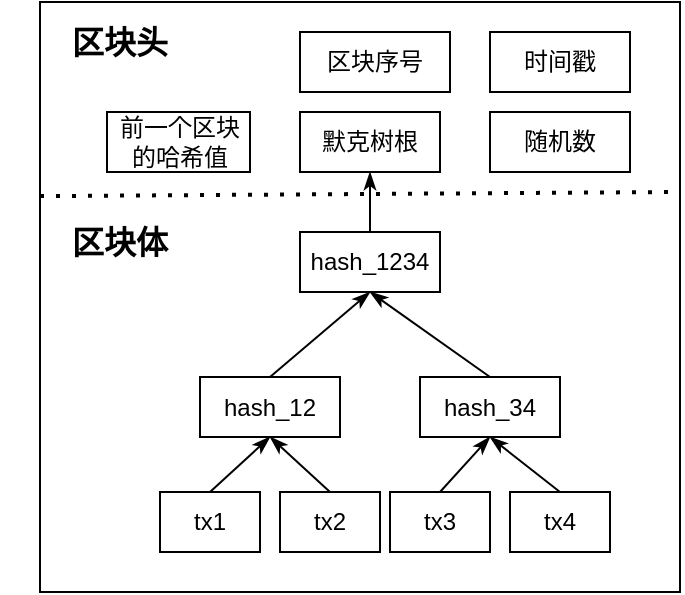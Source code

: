 <mxfile version="20.8.13" type="github">
  <diagram id="3rsK4sRMyDqufHuRaAZe" name="Page-1">
    <mxGraphModel dx="819" dy="432" grid="1" gridSize="10" guides="1" tooltips="1" connect="1" arrows="1" fold="1" page="1" pageScale="1" pageWidth="827" pageHeight="1169" math="0" shadow="0">
      <root>
        <mxCell id="0" />
        <mxCell id="1" parent="0" />
        <mxCell id="Eku0pKUzbgy1wHCtAKzw-3" value="" style="rounded=0;whiteSpace=wrap;html=1;strokeColor=default;fontFamily=Helvetica;fontSize=12;fontColor=default;fillColor=none;" parent="1" vertex="1">
          <mxGeometry x="160" y="315" width="320" height="295" as="geometry" />
        </mxCell>
        <mxCell id="U90KXrBJ-N6k7Ng19d0M-2" value="前一个区块的哈希值" style="rounded=0;whiteSpace=wrap;html=1;fillColor=default;" parent="1" vertex="1">
          <mxGeometry x="193.5" y="370" width="71.5" height="30" as="geometry" />
        </mxCell>
        <mxCell id="U90KXrBJ-N6k7Ng19d0M-4" value="默克树根" style="rounded=0;whiteSpace=wrap;html=1;fillColor=default;" parent="1" vertex="1">
          <mxGeometry x="290" y="370" width="70" height="30" as="geometry" />
        </mxCell>
        <mxCell id="U90KXrBJ-N6k7Ng19d0M-5" value="时间戳" style="rounded=0;whiteSpace=wrap;html=1;fillColor=default;" parent="1" vertex="1">
          <mxGeometry x="385" y="330" width="70" height="30" as="geometry" />
        </mxCell>
        <mxCell id="U90KXrBJ-N6k7Ng19d0M-50" value="&lt;span style=&quot;font-size: 16px;&quot;&gt;&lt;b&gt;区块体&lt;/b&gt;&lt;/span&gt;" style="text;html=1;strokeColor=none;fillColor=none;align=center;verticalAlign=middle;whiteSpace=wrap;rounded=0;" parent="1" vertex="1">
          <mxGeometry x="140" y="420" width="120" height="30" as="geometry" />
        </mxCell>
        <mxCell id="U90KXrBJ-N6k7Ng19d0M-51" value="&lt;span style=&quot;font-size: 16px;&quot;&gt;&lt;b&gt;区块头&lt;/b&gt;&lt;/span&gt;" style="text;html=1;strokeColor=none;fillColor=none;align=center;verticalAlign=middle;whiteSpace=wrap;rounded=0;" parent="1" vertex="1">
          <mxGeometry x="140" y="320" width="120" height="30" as="geometry" />
        </mxCell>
        <mxCell id="U90KXrBJ-N6k7Ng19d0M-115" value="区块序号" style="rounded=0;whiteSpace=wrap;html=1;fillColor=default;" parent="1" vertex="1">
          <mxGeometry x="290" y="330" width="75" height="30" as="geometry" />
        </mxCell>
        <mxCell id="Eku0pKUzbgy1wHCtAKzw-1" value="hash_1234" style="rounded=0;whiteSpace=wrap;html=1;fillColor=default;" parent="1" vertex="1">
          <mxGeometry x="290" y="430" width="70" height="30" as="geometry" />
        </mxCell>
        <mxCell id="azaXkCB6HdsnD8nDRbe0-1" value="" style="endArrow=none;dashed=1;html=1;dashPattern=1 3;strokeWidth=2;rounded=0;exitX=0;exitY=0.329;exitDx=0;exitDy=0;entryX=0.997;entryY=0.322;entryDx=0;entryDy=0;entryPerimeter=0;exitPerimeter=0;" edge="1" parent="1" source="Eku0pKUzbgy1wHCtAKzw-3" target="Eku0pKUzbgy1wHCtAKzw-3">
          <mxGeometry width="50" height="50" relative="1" as="geometry">
            <mxPoint x="390" y="410" as="sourcePoint" />
            <mxPoint x="440" y="360" as="targetPoint" />
          </mxGeometry>
        </mxCell>
        <mxCell id="azaXkCB6HdsnD8nDRbe0-2" value="随机数" style="rounded=0;whiteSpace=wrap;html=1;fillColor=default;" vertex="1" parent="1">
          <mxGeometry x="385" y="370" width="70" height="30" as="geometry" />
        </mxCell>
        <mxCell id="azaXkCB6HdsnD8nDRbe0-3" value="hash_12" style="rounded=0;whiteSpace=wrap;html=1;fillColor=default;" vertex="1" parent="1">
          <mxGeometry x="240" y="502.5" width="70" height="30" as="geometry" />
        </mxCell>
        <mxCell id="azaXkCB6HdsnD8nDRbe0-4" value="tx1" style="rounded=0;whiteSpace=wrap;html=1;fillColor=default;" vertex="1" parent="1">
          <mxGeometry x="220" y="560" width="50" height="30" as="geometry" />
        </mxCell>
        <mxCell id="azaXkCB6HdsnD8nDRbe0-5" value="tx2" style="rounded=0;whiteSpace=wrap;html=1;fillColor=default;" vertex="1" parent="1">
          <mxGeometry x="280" y="560" width="50" height="30" as="geometry" />
        </mxCell>
        <mxCell id="azaXkCB6HdsnD8nDRbe0-6" value="hash_34" style="rounded=0;whiteSpace=wrap;html=1;fillColor=default;" vertex="1" parent="1">
          <mxGeometry x="350" y="502.5" width="70" height="30" as="geometry" />
        </mxCell>
        <mxCell id="azaXkCB6HdsnD8nDRbe0-14" value="" style="endArrow=classicThin;html=1;rounded=0;exitX=0.5;exitY=0;exitDx=0;exitDy=0;entryX=0.5;entryY=1;entryDx=0;entryDy=0;endFill=1;" edge="1" parent="1" source="azaXkCB6HdsnD8nDRbe0-4" target="azaXkCB6HdsnD8nDRbe0-3">
          <mxGeometry width="50" height="50" relative="1" as="geometry">
            <mxPoint x="220" y="580" as="sourcePoint" />
            <mxPoint x="250" y="530" as="targetPoint" />
          </mxGeometry>
        </mxCell>
        <mxCell id="azaXkCB6HdsnD8nDRbe0-16" value="" style="endArrow=classicThin;html=1;rounded=0;exitX=0.5;exitY=0;exitDx=0;exitDy=0;endFill=1;entryX=0.5;entryY=1;entryDx=0;entryDy=0;" edge="1" parent="1" source="azaXkCB6HdsnD8nDRbe0-5" target="azaXkCB6HdsnD8nDRbe0-3">
          <mxGeometry width="50" height="50" relative="1" as="geometry">
            <mxPoint x="215" y="570" as="sourcePoint" />
            <mxPoint x="265" y="542.5" as="targetPoint" />
          </mxGeometry>
        </mxCell>
        <mxCell id="azaXkCB6HdsnD8nDRbe0-17" value="" style="endArrow=classicThin;html=1;rounded=0;exitX=0.5;exitY=0;exitDx=0;exitDy=0;entryX=0.5;entryY=1;entryDx=0;entryDy=0;endFill=1;" edge="1" parent="1" source="azaXkCB6HdsnD8nDRbe0-22" target="azaXkCB6HdsnD8nDRbe0-6">
          <mxGeometry width="50" height="50" relative="1" as="geometry">
            <mxPoint x="379" y="560" as="sourcePoint" />
            <mxPoint x="429" y="532.5" as="targetPoint" />
          </mxGeometry>
        </mxCell>
        <mxCell id="azaXkCB6HdsnD8nDRbe0-18" value="" style="endArrow=classicThin;html=1;rounded=0;exitX=0.5;exitY=0;exitDx=0;exitDy=0;endFill=1;entryX=0.5;entryY=1;entryDx=0;entryDy=0;" edge="1" parent="1" source="azaXkCB6HdsnD8nDRbe0-23" target="azaXkCB6HdsnD8nDRbe0-6">
          <mxGeometry width="50" height="50" relative="1" as="geometry">
            <mxPoint x="474" y="560" as="sourcePoint" />
            <mxPoint x="429" y="532.5" as="targetPoint" />
          </mxGeometry>
        </mxCell>
        <mxCell id="azaXkCB6HdsnD8nDRbe0-19" value="" style="endArrow=classicThin;html=1;rounded=0;exitX=0.5;exitY=0;exitDx=0;exitDy=0;entryX=0.5;entryY=1;entryDx=0;entryDy=0;endFill=1;" edge="1" parent="1" source="azaXkCB6HdsnD8nDRbe0-3" target="Eku0pKUzbgy1wHCtAKzw-1">
          <mxGeometry width="50" height="50" relative="1" as="geometry">
            <mxPoint x="252.5" y="502.5" as="sourcePoint" />
            <mxPoint x="302.5" y="475" as="targetPoint" />
          </mxGeometry>
        </mxCell>
        <mxCell id="azaXkCB6HdsnD8nDRbe0-20" value="" style="endArrow=classicThin;html=1;rounded=0;exitX=0.5;exitY=0;exitDx=0;exitDy=0;endFill=1;entryX=0.5;entryY=1;entryDx=0;entryDy=0;" edge="1" parent="1" source="azaXkCB6HdsnD8nDRbe0-6" target="Eku0pKUzbgy1wHCtAKzw-1">
          <mxGeometry width="50" height="50" relative="1" as="geometry">
            <mxPoint x="347.5" y="502.5" as="sourcePoint" />
            <mxPoint x="302.5" y="475" as="targetPoint" />
          </mxGeometry>
        </mxCell>
        <mxCell id="azaXkCB6HdsnD8nDRbe0-21" value="" style="endArrow=classicThin;html=1;rounded=0;exitX=0.5;exitY=0;exitDx=0;exitDy=0;endFill=1;entryX=0.5;entryY=1;entryDx=0;entryDy=0;" edge="1" parent="1" source="Eku0pKUzbgy1wHCtAKzw-1" target="U90KXrBJ-N6k7Ng19d0M-4">
          <mxGeometry width="50" height="50" relative="1" as="geometry">
            <mxPoint x="435" y="512.5" as="sourcePoint" />
            <mxPoint x="337.5" y="470" as="targetPoint" />
          </mxGeometry>
        </mxCell>
        <mxCell id="azaXkCB6HdsnD8nDRbe0-22" value="tx3" style="rounded=0;whiteSpace=wrap;html=1;fillColor=default;" vertex="1" parent="1">
          <mxGeometry x="335" y="560" width="50" height="30" as="geometry" />
        </mxCell>
        <mxCell id="azaXkCB6HdsnD8nDRbe0-23" value="tx4" style="rounded=0;whiteSpace=wrap;html=1;fillColor=default;" vertex="1" parent="1">
          <mxGeometry x="395" y="560" width="50" height="30" as="geometry" />
        </mxCell>
      </root>
    </mxGraphModel>
  </diagram>
</mxfile>
